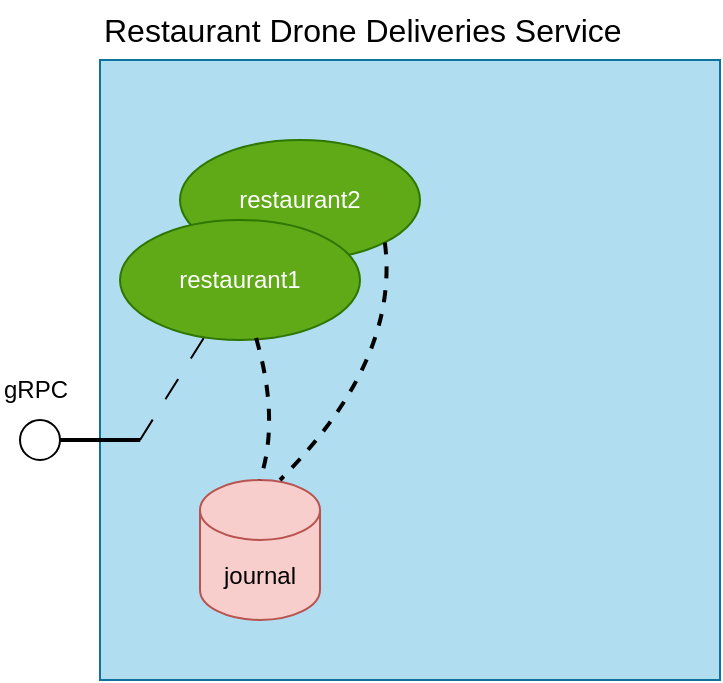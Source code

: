 <mxfile version="21.7.2" type="device">
  <diagram name="Page-1" id="AsP60JgBl1jaJY_T1ypP">
    <mxGraphModel dx="1561" dy="988" grid="1" gridSize="10" guides="1" tooltips="1" connect="1" arrows="1" fold="1" page="1" pageScale="1" pageWidth="827" pageHeight="1169" math="0" shadow="0">
      <root>
        <mxCell id="0" />
        <mxCell id="1" parent="0" />
        <mxCell id="hJmBEfNaNkhOMWLSrZkB-8" value="" style="whiteSpace=wrap;html=1;aspect=fixed;fillColor=#b1ddf0;strokeColor=#10739e;" parent="1" vertex="1">
          <mxGeometry x="60" y="110" width="310" height="310" as="geometry" />
        </mxCell>
        <mxCell id="hJmBEfNaNkhOMWLSrZkB-9" value="journal" style="shape=cylinder3;whiteSpace=wrap;html=1;boundedLbl=1;backgroundOutline=1;size=15;fillColor=#f8cecc;strokeColor=#b85450;" parent="1" vertex="1">
          <mxGeometry x="110" y="320" width="60" height="70" as="geometry" />
        </mxCell>
        <mxCell id="hJmBEfNaNkhOMWLSrZkB-11" value="restaurant2" style="ellipse;whiteSpace=wrap;html=1;fillColor=#60a917;strokeColor=#2D7600;fontColor=#ffffff;" parent="1" vertex="1">
          <mxGeometry x="100" y="150" width="120" height="60" as="geometry" />
        </mxCell>
        <mxCell id="hJmBEfNaNkhOMWLSrZkB-12" value="restaurant1" style="ellipse;whiteSpace=wrap;html=1;fillColor=#60a917;strokeColor=#2D7600;fontColor=#ffffff;" parent="1" vertex="1">
          <mxGeometry x="70" y="190" width="120" height="60" as="geometry" />
        </mxCell>
        <mxCell id="hJmBEfNaNkhOMWLSrZkB-13" value="" style="endArrow=none;html=1;exitX=0.567;exitY=0.983;exitDx=0;exitDy=0;exitPerimeter=0;entryX=0.5;entryY=0;entryDx=0;entryDy=0;entryPerimeter=0;strokeWidth=2;endFill=0;jumpStyle=none;strokeColor=default;dashed=1;curved=1;" parent="1" source="hJmBEfNaNkhOMWLSrZkB-12" target="hJmBEfNaNkhOMWLSrZkB-9" edge="1">
          <mxGeometry width="50" height="50" relative="1" as="geometry">
            <mxPoint x="380" y="430" as="sourcePoint" />
            <mxPoint x="430" y="380" as="targetPoint" />
            <Array as="points">
              <mxPoint x="150" y="290" />
            </Array>
          </mxGeometry>
        </mxCell>
        <mxCell id="hJmBEfNaNkhOMWLSrZkB-14" value="" style="endArrow=none;html=1;exitX=1;exitY=1;exitDx=0;exitDy=0;strokeWidth=2;endFill=0;dashed=1;curved=1;" parent="1" source="hJmBEfNaNkhOMWLSrZkB-11" edge="1">
          <mxGeometry width="50" height="50" relative="1" as="geometry">
            <mxPoint x="148" y="259" as="sourcePoint" />
            <mxPoint x="150" y="320" as="targetPoint" />
            <Array as="points">
              <mxPoint x="210" y="260" />
            </Array>
          </mxGeometry>
        </mxCell>
        <mxCell id="hJmBEfNaNkhOMWLSrZkB-21" value="Restaurant Drone Deliveries Service" style="text;html=1;strokeColor=none;fillColor=none;align=left;verticalAlign=middle;whiteSpace=wrap;rounded=0;fontSize=16;" parent="1" vertex="1">
          <mxGeometry x="60" y="80" width="290" height="30" as="geometry" />
        </mxCell>
        <mxCell id="hJmBEfNaNkhOMWLSrZkB-29" value="" style="ellipse;whiteSpace=wrap;html=1;aspect=fixed;" parent="1" vertex="1">
          <mxGeometry x="20" y="290" width="20" height="20" as="geometry" />
        </mxCell>
        <mxCell id="hJmBEfNaNkhOMWLSrZkB-30" value="" style="endArrow=none;html=1;rounded=0;strokeWidth=2;endFill=0;exitX=0.065;exitY=0.613;exitDx=0;exitDy=0;exitPerimeter=0;entryX=1;entryY=0.5;entryDx=0;entryDy=0;" parent="1" source="hJmBEfNaNkhOMWLSrZkB-8" target="hJmBEfNaNkhOMWLSrZkB-29" edge="1">
          <mxGeometry width="50" height="50" relative="1" as="geometry">
            <mxPoint x="40" y="290" as="sourcePoint" />
            <mxPoint x="90" y="290" as="targetPoint" />
          </mxGeometry>
        </mxCell>
        <mxCell id="hJmBEfNaNkhOMWLSrZkB-33" value="" style="endArrow=none;html=1;rounded=0;dashed=1;dashPattern=12 12;" parent="1" target="hJmBEfNaNkhOMWLSrZkB-12" edge="1">
          <mxGeometry width="50" height="50" relative="1" as="geometry">
            <mxPoint x="80" y="300" as="sourcePoint" />
            <mxPoint x="120" y="345" as="targetPoint" />
          </mxGeometry>
        </mxCell>
        <mxCell id="hJmBEfNaNkhOMWLSrZkB-34" value="gRPC" style="text;html=1;strokeColor=none;fillColor=none;align=left;verticalAlign=middle;whiteSpace=wrap;rounded=0;fontSize=12;" parent="1" vertex="1">
          <mxGeometry x="10" y="260" width="50" height="30" as="geometry" />
        </mxCell>
      </root>
    </mxGraphModel>
  </diagram>
</mxfile>
